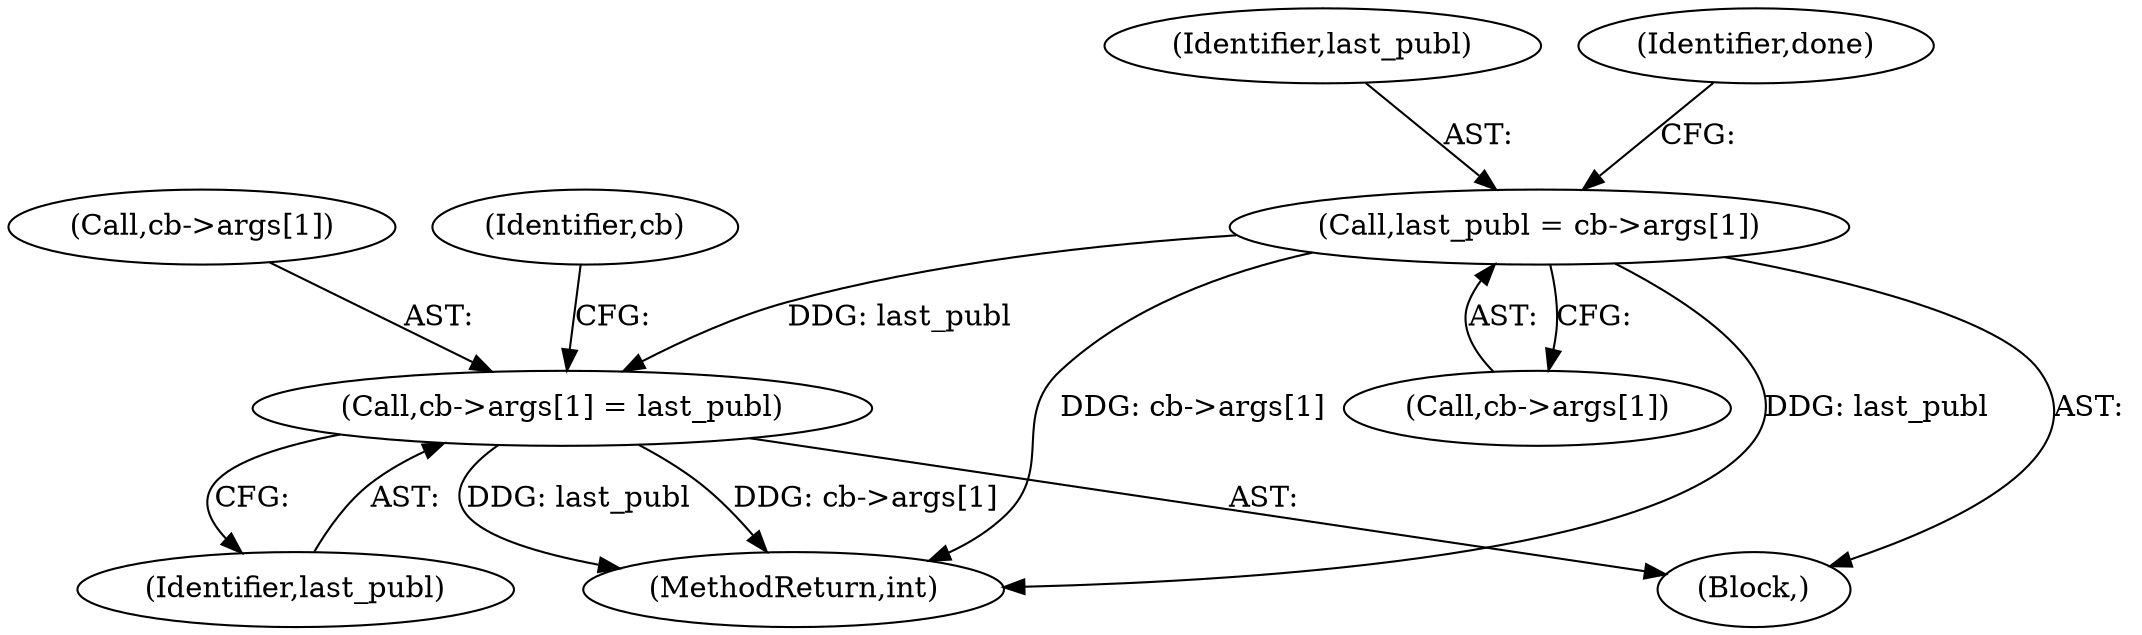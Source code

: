 digraph "0_linux_45e093ae2830cd1264677d47ff9a95a71f5d9f9c@array" {
"1000241" [label="(Call,cb->args[1] = last_publ)"];
"1000114" [label="(Call,last_publ = cb->args[1])"];
"1000114" [label="(Call,last_publ = cb->args[1])"];
"1000115" [label="(Identifier,last_publ)"];
"1000123" [label="(Identifier,done)"];
"1000241" [label="(Call,cb->args[1] = last_publ)"];
"1000116" [label="(Call,cb->args[1])"];
"1000103" [label="(Block,)"];
"1000247" [label="(Identifier,last_publ)"];
"1000242" [label="(Call,cb->args[1])"];
"1000251" [label="(Identifier,cb)"];
"1000259" [label="(MethodReturn,int)"];
"1000241" -> "1000103"  [label="AST: "];
"1000241" -> "1000247"  [label="CFG: "];
"1000242" -> "1000241"  [label="AST: "];
"1000247" -> "1000241"  [label="AST: "];
"1000251" -> "1000241"  [label="CFG: "];
"1000241" -> "1000259"  [label="DDG: cb->args[1]"];
"1000241" -> "1000259"  [label="DDG: last_publ"];
"1000114" -> "1000241"  [label="DDG: last_publ"];
"1000114" -> "1000103"  [label="AST: "];
"1000114" -> "1000116"  [label="CFG: "];
"1000115" -> "1000114"  [label="AST: "];
"1000116" -> "1000114"  [label="AST: "];
"1000123" -> "1000114"  [label="CFG: "];
"1000114" -> "1000259"  [label="DDG: last_publ"];
"1000114" -> "1000259"  [label="DDG: cb->args[1]"];
}

